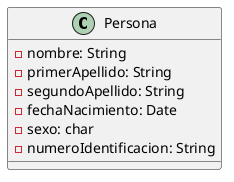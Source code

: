 @startuml ejercicio

class Persona {
    - nombre: String
    - primerApellido: String
    - segundoApellido: String
    - fechaNacimiento: Date
    - sexo: char
    - numeroIdentificacion: String
}

@enduml
